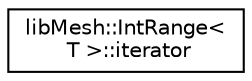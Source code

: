 digraph "类继承关系图"
{
 // INTERACTIVE_SVG=YES
  edge [fontname="Helvetica",fontsize="10",labelfontname="Helvetica",labelfontsize="10"];
  node [fontname="Helvetica",fontsize="10",shape=record];
  rankdir="LR";
  Node1 [label="libMesh::IntRange\<\l T \>::iterator",height=0.2,width=0.4,color="black", fillcolor="white", style="filled",URL="$classlibMesh_1_1IntRange_1_1iterator.html"];
}
